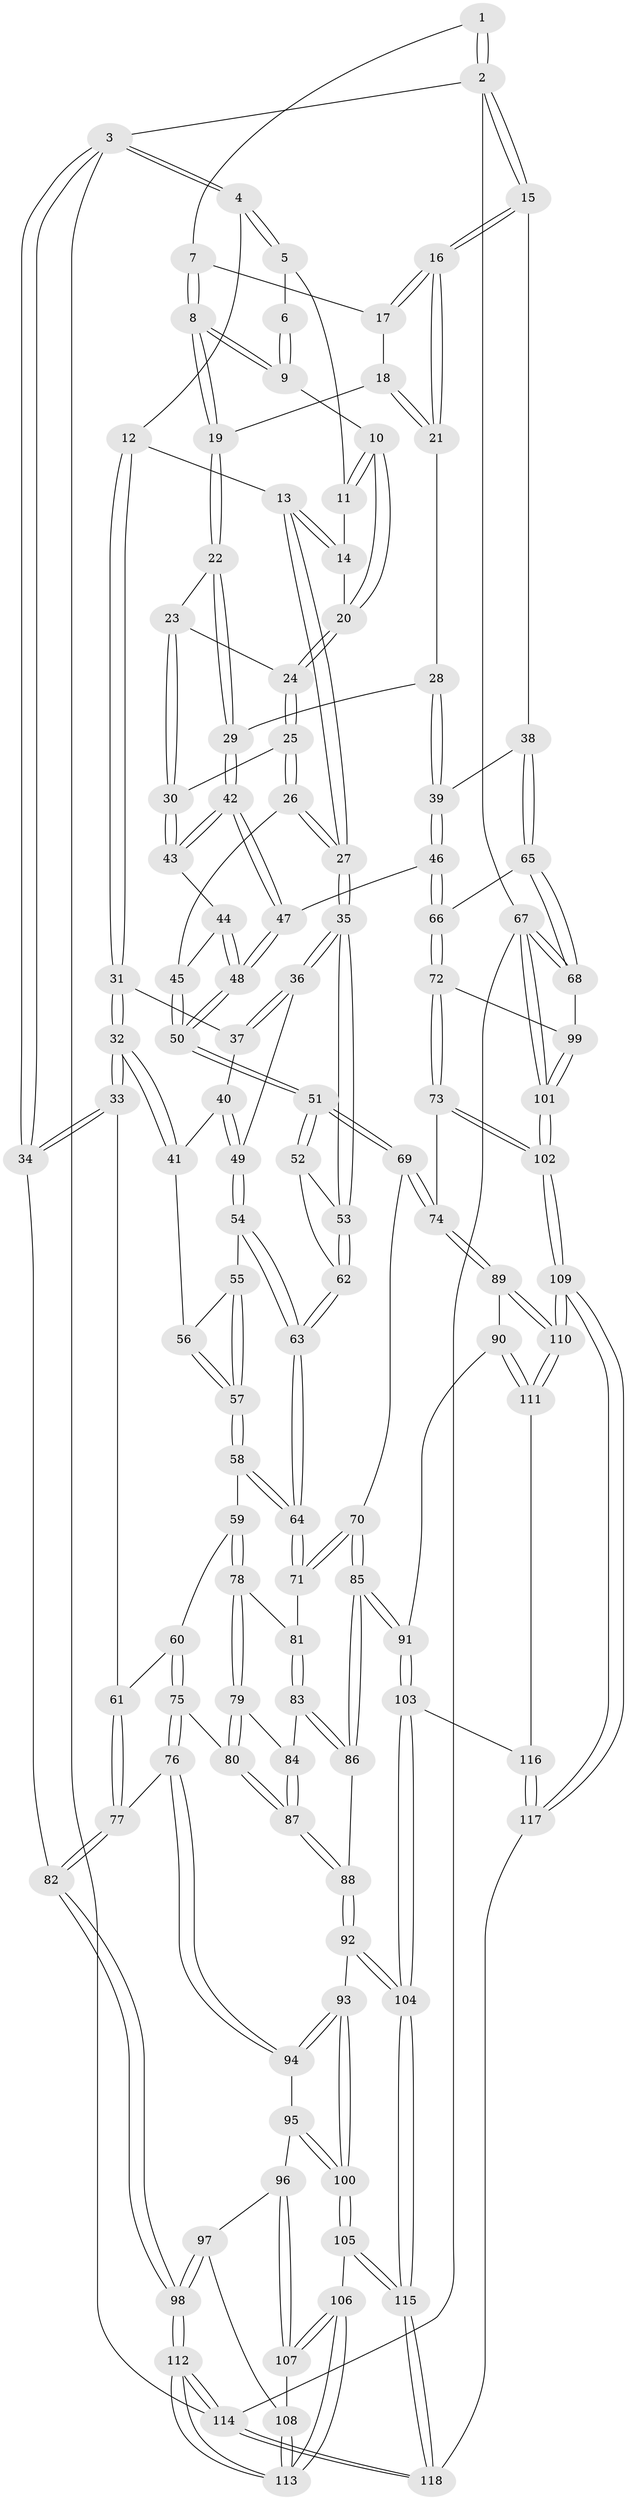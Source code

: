 // Generated by graph-tools (version 1.1) at 2025/11/02/27/25 16:11:52]
// undirected, 118 vertices, 292 edges
graph export_dot {
graph [start="1"]
  node [color=gray90,style=filled];
  1 [pos="+1+0"];
  2 [pos="+1+0"];
  3 [pos="+0+0"];
  4 [pos="+0.23447930005413445+0"];
  5 [pos="+0.5922299215275297+0"];
  6 [pos="+0.679625227863989+0"];
  7 [pos="+0.847998483942506+0.13532808167417776"];
  8 [pos="+0.7912130113004657+0.16508953007293892"];
  9 [pos="+0.7769175453045364+0.15865525386588242"];
  10 [pos="+0.687915388345198+0.16313252539110387"];
  11 [pos="+0.5918372663674045+0.001396048155151502"];
  12 [pos="+0.25960008680003605+0.11876379049781392"];
  13 [pos="+0.43521920352600674+0.20242503775128837"];
  14 [pos="+0.5237246635298107+0.14938720680010886"];
  15 [pos="+1+0.18844147035463418"];
  16 [pos="+1+0.20260689472560062"];
  17 [pos="+0.898144710182722+0.15404522616722294"];
  18 [pos="+0.8907104864000042+0.2322133163114301"];
  19 [pos="+0.7976699884603478+0.21473759107652599"];
  20 [pos="+0.6417990904011349+0.21050942557615002"];
  21 [pos="+0.9342014788899619+0.2682756277799715"];
  22 [pos="+0.7987484742655292+0.27346350288923116"];
  23 [pos="+0.653983064071788+0.24367085724260945"];
  24 [pos="+0.640272513905803+0.22160395339261724"];
  25 [pos="+0.5598503456972127+0.290798347510424"];
  26 [pos="+0.497050323679697+0.3283227263248748"];
  27 [pos="+0.4924055225916198+0.32801936764543127"];
  28 [pos="+0.9078616854593858+0.2882253505235499"];
  29 [pos="+0.8029889237345927+0.3009529441644241"];
  30 [pos="+0.6841106187560091+0.32528541425043767"];
  31 [pos="+0.2582454878048867+0.1210826024508687"];
  32 [pos="+0.10006313525605277+0.31387504876316596"];
  33 [pos="+0+0.39373730127320833"];
  34 [pos="+0+0.40393767213526394"];
  35 [pos="+0.45157014400475753+0.38582949167625674"];
  36 [pos="+0.41599492897559376+0.39748224601771576"];
  37 [pos="+0.3296428980965874+0.3126849180860499"];
  38 [pos="+1+0.30157605608363425"];
  39 [pos="+0.929362775155692+0.3638652100237242"];
  40 [pos="+0.29351977472877466+0.39277421669890383"];
  41 [pos="+0.24965734225177427+0.40126424487354395"];
  42 [pos="+0.7770491454180151+0.3666116126918404"];
  43 [pos="+0.6864258666929881+0.3291591628509103"];
  44 [pos="+0.621943111175809+0.3642962998137926"];
  45 [pos="+0.5016638986064782+0.33106303152242883"];
  46 [pos="+0.8269528215511535+0.49083900384760026"];
  47 [pos="+0.79964531113171+0.47654536571290845"];
  48 [pos="+0.6567858188335637+0.525385151652259"];
  49 [pos="+0.4076312186999226+0.4030159557202975"];
  50 [pos="+0.6564341402715204+0.5256045087952982"];
  51 [pos="+0.6160285481287114+0.5665021225091497"];
  52 [pos="+0.5222533960661803+0.5171744269313143"];
  53 [pos="+0.4684945310581189+0.42440649854285856"];
  54 [pos="+0.37038084619124856+0.4758701788827837"];
  55 [pos="+0.3292945243321826+0.47555874302777007"];
  56 [pos="+0.25011780656914984+0.4025645389703969"];
  57 [pos="+0.26152021941157205+0.522248978088196"];
  58 [pos="+0.25319107627312265+0.5496743880672693"];
  59 [pos="+0.1886214728189186+0.5767237316993189"];
  60 [pos="+0.1827629155562598+0.5753676983832795"];
  61 [pos="+0.13575892631060904+0.5507511765146945"];
  62 [pos="+0.40546489558139703+0.5639293976581177"];
  63 [pos="+0.3838150843559429+0.5760081745091084"];
  64 [pos="+0.37548988888172685+0.5935468671746735"];
  65 [pos="+1+0.5657984746558037"];
  66 [pos="+0.9234146079949617+0.5786846662245055"];
  67 [pos="+1+1"];
  68 [pos="+1+0.8462910693338815"];
  69 [pos="+0.5993409118465528+0.6559898097425585"];
  70 [pos="+0.3999284207904959+0.6556425675418338"];
  71 [pos="+0.3862871253089321+0.6436016164219384"];
  72 [pos="+0.8480836042738225+0.7182985887794039"];
  73 [pos="+0.8079203308972915+0.7424021310446856"];
  74 [pos="+0.6332373888280827+0.7489858605296764"];
  75 [pos="+0.12048485720481501+0.7442893359330393"];
  76 [pos="+0.1196670835292688+0.7445811003341144"];
  77 [pos="+0.08109175385844158+0.7213394062697344"];
  78 [pos="+0.21224365836385156+0.6234510190788046"];
  79 [pos="+0.19222242836070985+0.7153888901876189"];
  80 [pos="+0.1676380398508508+0.743090827130045"];
  81 [pos="+0.2919214815026045+0.6897067279766469"];
  82 [pos="+0+0.6463893672500521"];
  83 [pos="+0.2910218618044839+0.6917378598575176"];
  84 [pos="+0.23145857989214838+0.7098423216074001"];
  85 [pos="+0.41309605853543196+0.8400875790134248"];
  86 [pos="+0.2818835142347412+0.7859389657187639"];
  87 [pos="+0.24357506144185803+0.7977412691215838"];
  88 [pos="+0.24630208494543973+0.7999035051363678"];
  89 [pos="+0.6328270769231071+0.7498687569853003"];
  90 [pos="+0.521536298541117+0.8056875951732433"];
  91 [pos="+0.41585601812897505+0.8441199614848277"];
  92 [pos="+0.21607457929512022+0.8671577348241437"];
  93 [pos="+0.1794616675635797+0.8847074905341015"];
  94 [pos="+0.11906882600064378+0.748434057489921"];
  95 [pos="+0.07991875677199414+0.8193026775115234"];
  96 [pos="+0.04682141216911873+0.8341967113698839"];
  97 [pos="+0.042444691876308574+0.8345931239605489"];
  98 [pos="+0+0.6656680149694094"];
  99 [pos="+0.9184666465136115+0.797176268395923"];
  100 [pos="+0.15537123441921627+0.9104053560315479"];
  101 [pos="+0.9406765229270042+1"];
  102 [pos="+0.828914052496879+1"];
  103 [pos="+0.41556090744578605+0.846102506800913"];
  104 [pos="+0.31224719464573164+0.9283488647333218"];
  105 [pos="+0.15462648783118854+0.9120376019552764"];
  106 [pos="+0.12829860785022904+0.9225931716540546"];
  107 [pos="+0.07466976172874183+0.8828991823119364"];
  108 [pos="+0.017419347503782524+0.8993428152722882"];
  109 [pos="+0.7495215450906302+1"];
  110 [pos="+0.6796481850011149+1"];
  111 [pos="+0.5575400230385974+0.9390939371535795"];
  112 [pos="+0+1"];
  113 [pos="+0+1"];
  114 [pos="+0+1"];
  115 [pos="+0.2699019600247696+1"];
  116 [pos="+0.4259117267415537+0.8683167230936965"];
  117 [pos="+0.4884293552423974+1"];
  118 [pos="+0.2865607336279832+1"];
  1 -- 2;
  1 -- 2;
  1 -- 7;
  2 -- 3;
  2 -- 15;
  2 -- 15;
  2 -- 67;
  3 -- 4;
  3 -- 4;
  3 -- 34;
  3 -- 34;
  3 -- 114;
  4 -- 5;
  4 -- 5;
  4 -- 12;
  5 -- 6;
  5 -- 11;
  6 -- 9;
  6 -- 9;
  7 -- 8;
  7 -- 8;
  7 -- 17;
  8 -- 9;
  8 -- 9;
  8 -- 19;
  8 -- 19;
  9 -- 10;
  10 -- 11;
  10 -- 11;
  10 -- 20;
  10 -- 20;
  11 -- 14;
  12 -- 13;
  12 -- 31;
  12 -- 31;
  13 -- 14;
  13 -- 14;
  13 -- 27;
  13 -- 27;
  14 -- 20;
  15 -- 16;
  15 -- 16;
  15 -- 38;
  16 -- 17;
  16 -- 17;
  16 -- 21;
  16 -- 21;
  17 -- 18;
  18 -- 19;
  18 -- 21;
  18 -- 21;
  19 -- 22;
  19 -- 22;
  20 -- 24;
  20 -- 24;
  21 -- 28;
  22 -- 23;
  22 -- 29;
  22 -- 29;
  23 -- 24;
  23 -- 30;
  23 -- 30;
  24 -- 25;
  24 -- 25;
  25 -- 26;
  25 -- 26;
  25 -- 30;
  26 -- 27;
  26 -- 27;
  26 -- 45;
  27 -- 35;
  27 -- 35;
  28 -- 29;
  28 -- 39;
  28 -- 39;
  29 -- 42;
  29 -- 42;
  30 -- 43;
  30 -- 43;
  31 -- 32;
  31 -- 32;
  31 -- 37;
  32 -- 33;
  32 -- 33;
  32 -- 41;
  32 -- 41;
  33 -- 34;
  33 -- 34;
  33 -- 61;
  34 -- 82;
  35 -- 36;
  35 -- 36;
  35 -- 53;
  35 -- 53;
  36 -- 37;
  36 -- 37;
  36 -- 49;
  37 -- 40;
  38 -- 39;
  38 -- 65;
  38 -- 65;
  39 -- 46;
  39 -- 46;
  40 -- 41;
  40 -- 49;
  40 -- 49;
  41 -- 56;
  42 -- 43;
  42 -- 43;
  42 -- 47;
  42 -- 47;
  43 -- 44;
  44 -- 45;
  44 -- 48;
  44 -- 48;
  45 -- 50;
  45 -- 50;
  46 -- 47;
  46 -- 66;
  46 -- 66;
  47 -- 48;
  47 -- 48;
  48 -- 50;
  48 -- 50;
  49 -- 54;
  49 -- 54;
  50 -- 51;
  50 -- 51;
  51 -- 52;
  51 -- 52;
  51 -- 69;
  51 -- 69;
  52 -- 53;
  52 -- 62;
  53 -- 62;
  53 -- 62;
  54 -- 55;
  54 -- 63;
  54 -- 63;
  55 -- 56;
  55 -- 57;
  55 -- 57;
  56 -- 57;
  56 -- 57;
  57 -- 58;
  57 -- 58;
  58 -- 59;
  58 -- 64;
  58 -- 64;
  59 -- 60;
  59 -- 78;
  59 -- 78;
  60 -- 61;
  60 -- 75;
  60 -- 75;
  61 -- 77;
  61 -- 77;
  62 -- 63;
  62 -- 63;
  63 -- 64;
  63 -- 64;
  64 -- 71;
  64 -- 71;
  65 -- 66;
  65 -- 68;
  65 -- 68;
  66 -- 72;
  66 -- 72;
  67 -- 68;
  67 -- 68;
  67 -- 101;
  67 -- 101;
  67 -- 114;
  68 -- 99;
  69 -- 70;
  69 -- 74;
  69 -- 74;
  70 -- 71;
  70 -- 71;
  70 -- 85;
  70 -- 85;
  71 -- 81;
  72 -- 73;
  72 -- 73;
  72 -- 99;
  73 -- 74;
  73 -- 102;
  73 -- 102;
  74 -- 89;
  74 -- 89;
  75 -- 76;
  75 -- 76;
  75 -- 80;
  76 -- 77;
  76 -- 94;
  76 -- 94;
  77 -- 82;
  77 -- 82;
  78 -- 79;
  78 -- 79;
  78 -- 81;
  79 -- 80;
  79 -- 80;
  79 -- 84;
  80 -- 87;
  80 -- 87;
  81 -- 83;
  81 -- 83;
  82 -- 98;
  82 -- 98;
  83 -- 84;
  83 -- 86;
  83 -- 86;
  84 -- 87;
  84 -- 87;
  85 -- 86;
  85 -- 86;
  85 -- 91;
  85 -- 91;
  86 -- 88;
  87 -- 88;
  87 -- 88;
  88 -- 92;
  88 -- 92;
  89 -- 90;
  89 -- 110;
  89 -- 110;
  90 -- 91;
  90 -- 111;
  90 -- 111;
  91 -- 103;
  91 -- 103;
  92 -- 93;
  92 -- 104;
  92 -- 104;
  93 -- 94;
  93 -- 94;
  93 -- 100;
  93 -- 100;
  94 -- 95;
  95 -- 96;
  95 -- 100;
  95 -- 100;
  96 -- 97;
  96 -- 107;
  96 -- 107;
  97 -- 98;
  97 -- 98;
  97 -- 108;
  98 -- 112;
  98 -- 112;
  99 -- 101;
  99 -- 101;
  100 -- 105;
  100 -- 105;
  101 -- 102;
  101 -- 102;
  102 -- 109;
  102 -- 109;
  103 -- 104;
  103 -- 104;
  103 -- 116;
  104 -- 115;
  104 -- 115;
  105 -- 106;
  105 -- 115;
  105 -- 115;
  106 -- 107;
  106 -- 107;
  106 -- 113;
  106 -- 113;
  107 -- 108;
  108 -- 113;
  108 -- 113;
  109 -- 110;
  109 -- 110;
  109 -- 117;
  109 -- 117;
  110 -- 111;
  110 -- 111;
  111 -- 116;
  112 -- 113;
  112 -- 113;
  112 -- 114;
  112 -- 114;
  114 -- 118;
  114 -- 118;
  115 -- 118;
  115 -- 118;
  116 -- 117;
  116 -- 117;
  117 -- 118;
}

